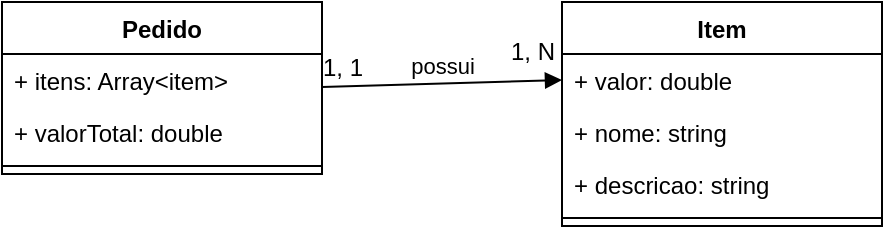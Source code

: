 <mxfile version="24.7.6">
  <diagram name="Página-1" id="aU1VBzWbxe0RuF47AD5i">
    <mxGraphModel grid="1" page="1" gridSize="10" guides="1" tooltips="1" connect="1" arrows="1" fold="1" pageScale="1" pageWidth="827" pageHeight="1169" math="0" shadow="0">
      <root>
        <mxCell id="0" />
        <mxCell id="1" parent="0" />
        <mxCell id="r5XL1XzwvQ_nTrt6aytB-1" value="Pedido" style="swimlane;fontStyle=1;align=center;verticalAlign=top;childLayout=stackLayout;horizontal=1;startSize=26;horizontalStack=0;resizeParent=1;resizeParentMax=0;resizeLast=0;collapsible=1;marginBottom=0;whiteSpace=wrap;html=1;" vertex="1" parent="1">
          <mxGeometry x="140" y="120" width="160" height="86" as="geometry" />
        </mxCell>
        <mxCell id="r5XL1XzwvQ_nTrt6aytB-2" value="+ itens: Array&amp;lt;item&amp;gt;" style="text;strokeColor=none;fillColor=none;align=left;verticalAlign=top;spacingLeft=4;spacingRight=4;overflow=hidden;rotatable=0;points=[[0,0.5],[1,0.5]];portConstraint=eastwest;whiteSpace=wrap;html=1;" vertex="1" parent="r5XL1XzwvQ_nTrt6aytB-1">
          <mxGeometry y="26" width="160" height="26" as="geometry" />
        </mxCell>
        <mxCell id="r5XL1XzwvQ_nTrt6aytB-9" value="+ valorTotal: double" style="text;strokeColor=none;fillColor=none;align=left;verticalAlign=top;spacingLeft=4;spacingRight=4;overflow=hidden;rotatable=0;points=[[0,0.5],[1,0.5]];portConstraint=eastwest;whiteSpace=wrap;html=1;" vertex="1" parent="r5XL1XzwvQ_nTrt6aytB-1">
          <mxGeometry y="52" width="160" height="26" as="geometry" />
        </mxCell>
        <mxCell id="r5XL1XzwvQ_nTrt6aytB-3" value="" style="line;strokeWidth=1;fillColor=none;align=left;verticalAlign=middle;spacingTop=-1;spacingLeft=3;spacingRight=3;rotatable=0;labelPosition=right;points=[];portConstraint=eastwest;strokeColor=inherit;" vertex="1" parent="r5XL1XzwvQ_nTrt6aytB-1">
          <mxGeometry y="78" width="160" height="8" as="geometry" />
        </mxCell>
        <mxCell id="r5XL1XzwvQ_nTrt6aytB-5" value="Item" style="swimlane;fontStyle=1;align=center;verticalAlign=top;childLayout=stackLayout;horizontal=1;startSize=26;horizontalStack=0;resizeParent=1;resizeParentMax=0;resizeLast=0;collapsible=1;marginBottom=0;whiteSpace=wrap;html=1;" vertex="1" parent="1">
          <mxGeometry x="420" y="120" width="160" height="112" as="geometry" />
        </mxCell>
        <mxCell id="r5XL1XzwvQ_nTrt6aytB-6" value="+ valor: double&amp;nbsp;" style="text;strokeColor=none;fillColor=none;align=left;verticalAlign=top;spacingLeft=4;spacingRight=4;overflow=hidden;rotatable=0;points=[[0,0.5],[1,0.5]];portConstraint=eastwest;whiteSpace=wrap;html=1;" vertex="1" parent="r5XL1XzwvQ_nTrt6aytB-5">
          <mxGeometry y="26" width="160" height="26" as="geometry" />
        </mxCell>
        <mxCell id="r5XL1XzwvQ_nTrt6aytB-12" value="+ nome: string" style="text;strokeColor=none;fillColor=none;align=left;verticalAlign=top;spacingLeft=4;spacingRight=4;overflow=hidden;rotatable=0;points=[[0,0.5],[1,0.5]];portConstraint=eastwest;whiteSpace=wrap;html=1;" vertex="1" parent="r5XL1XzwvQ_nTrt6aytB-5">
          <mxGeometry y="52" width="160" height="26" as="geometry" />
        </mxCell>
        <mxCell id="r5XL1XzwvQ_nTrt6aytB-10" value="+ descricao: string" style="text;strokeColor=none;fillColor=none;align=left;verticalAlign=top;spacingLeft=4;spacingRight=4;overflow=hidden;rotatable=0;points=[[0,0.5],[1,0.5]];portConstraint=eastwest;whiteSpace=wrap;html=1;" vertex="1" parent="r5XL1XzwvQ_nTrt6aytB-5">
          <mxGeometry y="78" width="160" height="26" as="geometry" />
        </mxCell>
        <mxCell id="r5XL1XzwvQ_nTrt6aytB-7" value="" style="line;strokeWidth=1;fillColor=none;align=left;verticalAlign=middle;spacingTop=-1;spacingLeft=3;spacingRight=3;rotatable=0;labelPosition=right;points=[];portConstraint=eastwest;strokeColor=inherit;" vertex="1" parent="r5XL1XzwvQ_nTrt6aytB-5">
          <mxGeometry y="104" width="160" height="8" as="geometry" />
        </mxCell>
        <mxCell id="r5XL1XzwvQ_nTrt6aytB-13" value="possui" style="html=1;verticalAlign=bottom;endArrow=block;curved=0;rounded=0;entryX=0;entryY=0.5;entryDx=0;entryDy=0;" edge="1" parent="1" target="r5XL1XzwvQ_nTrt6aytB-6">
          <mxGeometry width="80" relative="1" as="geometry">
            <mxPoint x="300" y="162.5" as="sourcePoint" />
            <mxPoint x="420" y="163" as="targetPoint" />
            <mxPoint as="offset" />
          </mxGeometry>
        </mxCell>
        <mxCell id="r5XL1XzwvQ_nTrt6aytB-14" value="1, N" style="text;html=1;align=center;verticalAlign=middle;resizable=0;points=[];autosize=1;strokeColor=none;fillColor=none;" vertex="1" parent="1">
          <mxGeometry x="380" y="130" width="50" height="30" as="geometry" />
        </mxCell>
        <mxCell id="r5XL1XzwvQ_nTrt6aytB-15" value="1, 1" style="text;html=1;align=center;verticalAlign=middle;resizable=0;points=[];autosize=1;strokeColor=none;fillColor=none;" vertex="1" parent="1">
          <mxGeometry x="290" y="138" width="40" height="30" as="geometry" />
        </mxCell>
      </root>
    </mxGraphModel>
  </diagram>
</mxfile>
